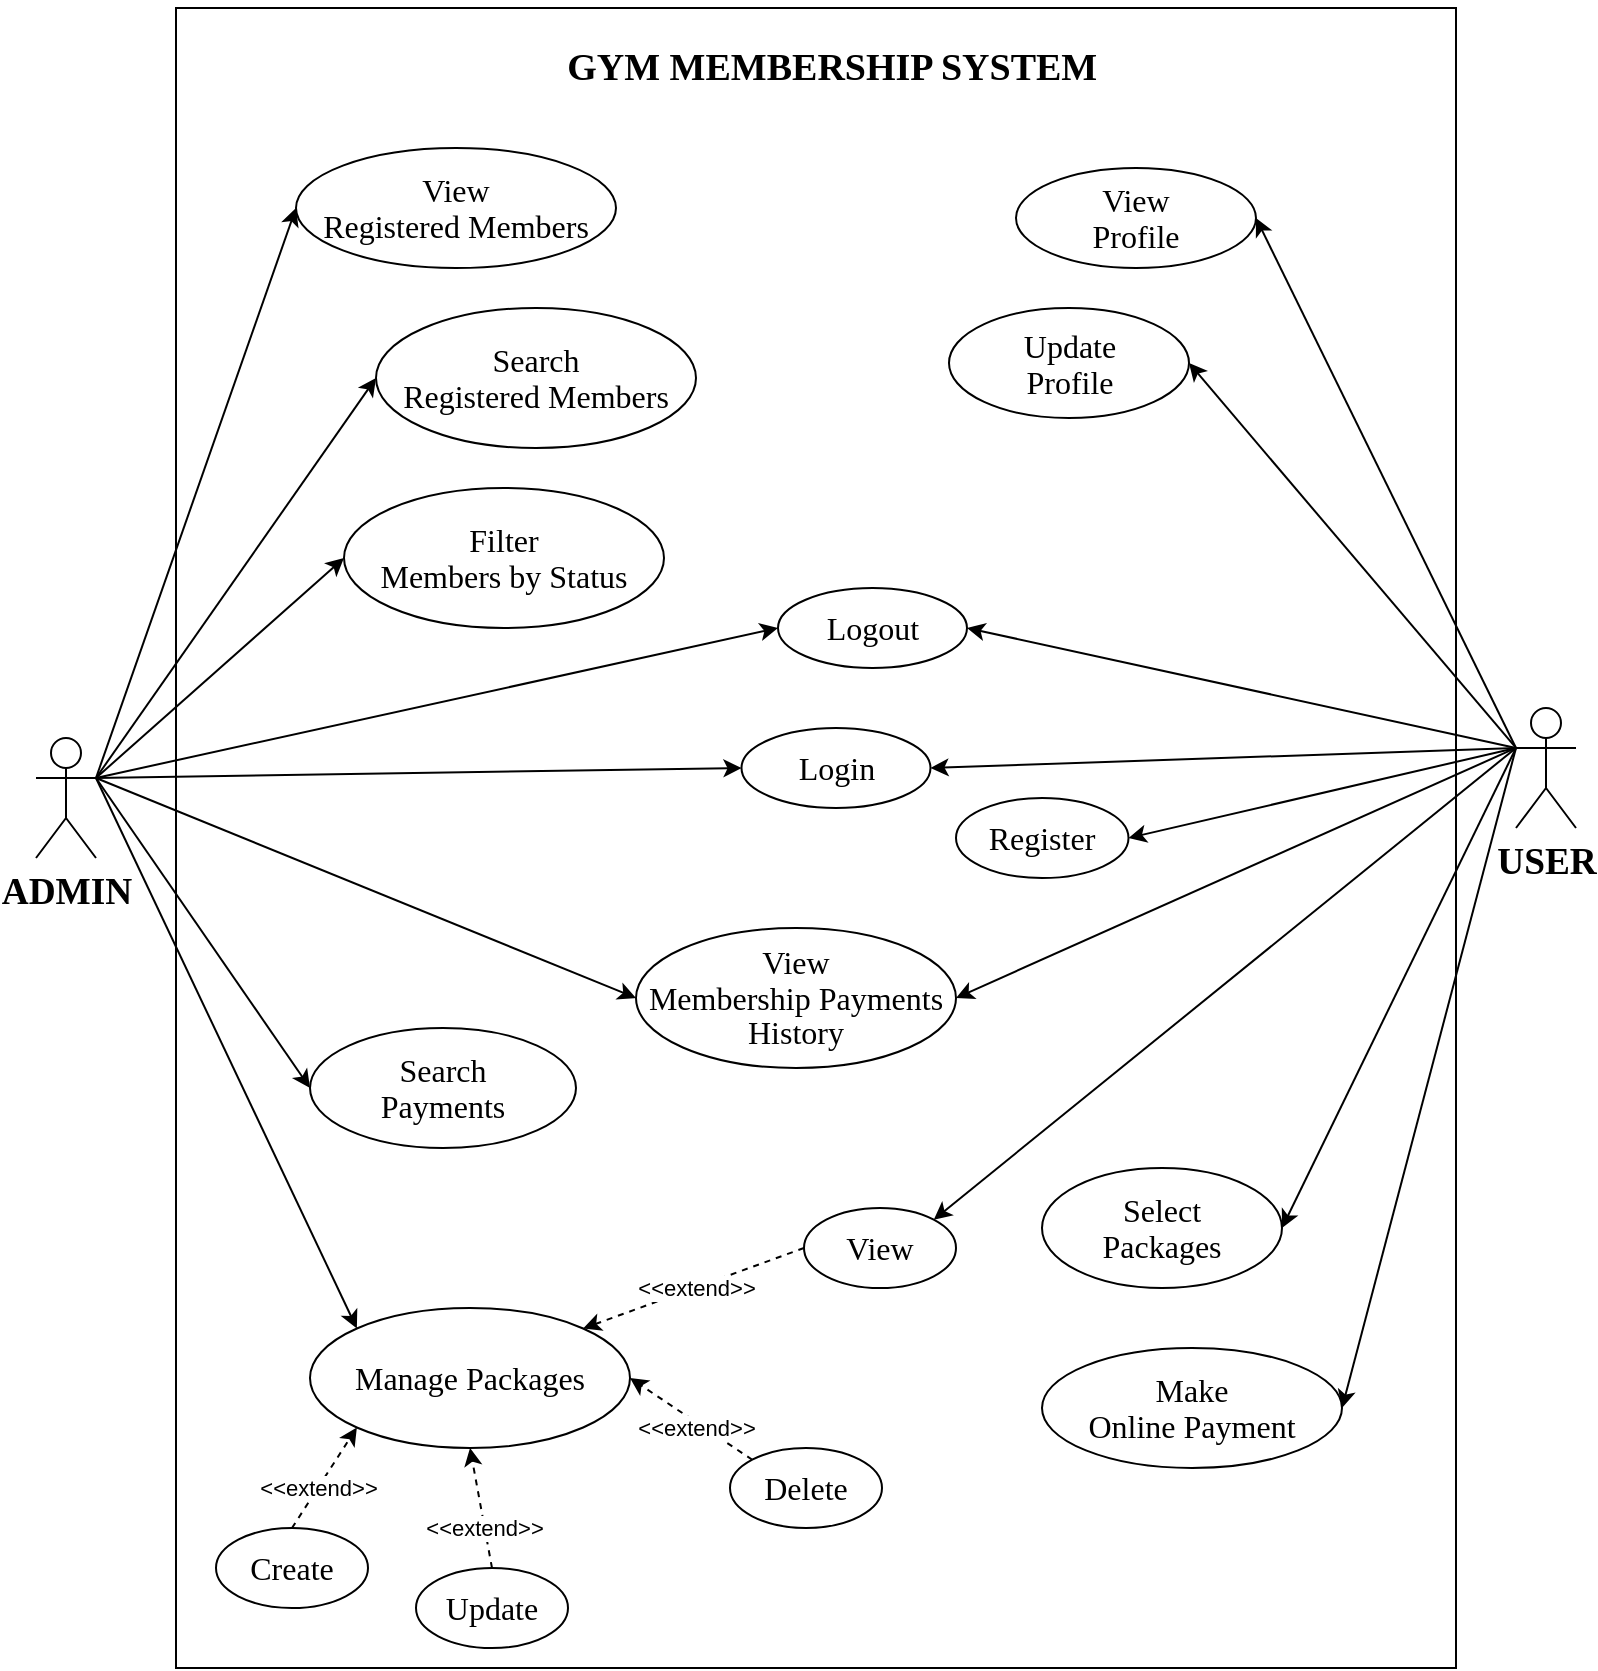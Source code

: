 <mxfile version="26.0.3">
  <diagram name="Page-1" id="WUV_ZsC1eS5K8Xt4fuE0">
    <mxGraphModel dx="1235" dy="614" grid="1" gridSize="10" guides="1" tooltips="1" connect="1" arrows="1" fold="1" page="1" pageScale="1" pageWidth="827" pageHeight="1169" math="0" shadow="0">
      <root>
        <mxCell id="0" />
        <mxCell id="1" parent="0" />
        <mxCell id="SNH2f2xpEU-yPtKC5s-B-1" value="" style="rounded=0;whiteSpace=wrap;html=1;" parent="1" vertex="1">
          <mxGeometry x="99" y="80" width="640" height="830" as="geometry" />
        </mxCell>
        <mxCell id="-4zsbm9rgC0uZidjSeQ5-17" style="rounded=0;orthogonalLoop=1;jettySize=auto;html=1;exitX=1;exitY=0.333;exitDx=0;exitDy=0;exitPerimeter=0;entryX=0;entryY=0.5;entryDx=0;entryDy=0;" edge="1" parent="1" source="SNH2f2xpEU-yPtKC5s-B-2" target="-4zsbm9rgC0uZidjSeQ5-1">
          <mxGeometry relative="1" as="geometry" />
        </mxCell>
        <mxCell id="-4zsbm9rgC0uZidjSeQ5-18" style="rounded=0;orthogonalLoop=1;jettySize=auto;html=1;exitX=1;exitY=0.333;exitDx=0;exitDy=0;exitPerimeter=0;entryX=0;entryY=0.5;entryDx=0;entryDy=0;" edge="1" parent="1" source="SNH2f2xpEU-yPtKC5s-B-2" target="-4zsbm9rgC0uZidjSeQ5-2">
          <mxGeometry relative="1" as="geometry" />
        </mxCell>
        <mxCell id="-4zsbm9rgC0uZidjSeQ5-19" style="rounded=0;orthogonalLoop=1;jettySize=auto;html=1;exitX=1;exitY=0.333;exitDx=0;exitDy=0;exitPerimeter=0;entryX=0;entryY=0.5;entryDx=0;entryDy=0;" edge="1" parent="1" source="SNH2f2xpEU-yPtKC5s-B-2" target="-4zsbm9rgC0uZidjSeQ5-3">
          <mxGeometry relative="1" as="geometry" />
        </mxCell>
        <mxCell id="-4zsbm9rgC0uZidjSeQ5-20" style="rounded=0;orthogonalLoop=1;jettySize=auto;html=1;exitX=1;exitY=0.333;exitDx=0;exitDy=0;exitPerimeter=0;entryX=0;entryY=0.5;entryDx=0;entryDy=0;" edge="1" parent="1" source="SNH2f2xpEU-yPtKC5s-B-2" target="-4zsbm9rgC0uZidjSeQ5-4">
          <mxGeometry relative="1" as="geometry" />
        </mxCell>
        <mxCell id="-4zsbm9rgC0uZidjSeQ5-21" style="rounded=0;orthogonalLoop=1;jettySize=auto;html=1;exitX=1;exitY=0.333;exitDx=0;exitDy=0;exitPerimeter=0;entryX=0;entryY=0.5;entryDx=0;entryDy=0;" edge="1" parent="1" source="SNH2f2xpEU-yPtKC5s-B-2" target="-4zsbm9rgC0uZidjSeQ5-5">
          <mxGeometry relative="1" as="geometry" />
        </mxCell>
        <mxCell id="-4zsbm9rgC0uZidjSeQ5-22" style="rounded=0;orthogonalLoop=1;jettySize=auto;html=1;entryX=0;entryY=0;entryDx=0;entryDy=0;exitX=1;exitY=0.333;exitDx=0;exitDy=0;exitPerimeter=0;" edge="1" parent="1" source="SNH2f2xpEU-yPtKC5s-B-2" target="-4zsbm9rgC0uZidjSeQ5-6">
          <mxGeometry relative="1" as="geometry" />
        </mxCell>
        <mxCell id="-4zsbm9rgC0uZidjSeQ5-23" style="rounded=0;orthogonalLoop=1;jettySize=auto;html=1;exitX=1;exitY=0.333;exitDx=0;exitDy=0;exitPerimeter=0;entryX=0;entryY=0.5;entryDx=0;entryDy=0;" edge="1" parent="1" source="SNH2f2xpEU-yPtKC5s-B-2" target="-4zsbm9rgC0uZidjSeQ5-8">
          <mxGeometry relative="1" as="geometry" />
        </mxCell>
        <mxCell id="-4zsbm9rgC0uZidjSeQ5-42" style="rounded=0;orthogonalLoop=1;jettySize=auto;html=1;exitX=1;exitY=0.333;exitDx=0;exitDy=0;exitPerimeter=0;entryX=0;entryY=0.5;entryDx=0;entryDy=0;" edge="1" parent="1" source="SNH2f2xpEU-yPtKC5s-B-2" target="-4zsbm9rgC0uZidjSeQ5-40">
          <mxGeometry relative="1" as="geometry" />
        </mxCell>
        <mxCell id="SNH2f2xpEU-yPtKC5s-B-2" value="&lt;b&gt;&lt;span style=&quot;font-size: 14pt; line-height: 107%; font-family: &amp;quot;Times New Roman&amp;quot;, serif;&quot;&gt;ADMIN&lt;/span&gt;&lt;/b&gt;" style="shape=umlActor;verticalLabelPosition=bottom;verticalAlign=top;html=1;outlineConnect=0;" parent="1" vertex="1">
          <mxGeometry x="29" y="445" width="30" height="60" as="geometry" />
        </mxCell>
        <mxCell id="-4zsbm9rgC0uZidjSeQ5-24" style="rounded=0;orthogonalLoop=1;jettySize=auto;html=1;exitX=0;exitY=0.333;exitDx=0;exitDy=0;exitPerimeter=0;entryX=1;entryY=0.5;entryDx=0;entryDy=0;" edge="1" parent="1" source="SNH2f2xpEU-yPtKC5s-B-3" target="-4zsbm9rgC0uZidjSeQ5-7">
          <mxGeometry relative="1" as="geometry" />
        </mxCell>
        <mxCell id="-4zsbm9rgC0uZidjSeQ5-25" style="rounded=0;orthogonalLoop=1;jettySize=auto;html=1;exitX=0;exitY=0.333;exitDx=0;exitDy=0;exitPerimeter=0;entryX=1;entryY=0.5;entryDx=0;entryDy=0;" edge="1" parent="1" source="SNH2f2xpEU-yPtKC5s-B-3" target="-4zsbm9rgC0uZidjSeQ5-9">
          <mxGeometry relative="1" as="geometry" />
        </mxCell>
        <mxCell id="-4zsbm9rgC0uZidjSeQ5-26" style="rounded=0;orthogonalLoop=1;jettySize=auto;html=1;exitX=0;exitY=0.333;exitDx=0;exitDy=0;exitPerimeter=0;entryX=1;entryY=0;entryDx=0;entryDy=0;" edge="1" parent="1" source="SNH2f2xpEU-yPtKC5s-B-3" target="-4zsbm9rgC0uZidjSeQ5-32">
          <mxGeometry relative="1" as="geometry">
            <mxPoint x="629.0" y="615" as="targetPoint" />
          </mxGeometry>
        </mxCell>
        <mxCell id="-4zsbm9rgC0uZidjSeQ5-27" style="rounded=0;orthogonalLoop=1;jettySize=auto;html=1;exitX=0;exitY=0.333;exitDx=0;exitDy=0;exitPerimeter=0;entryX=1;entryY=0.5;entryDx=0;entryDy=0;" edge="1" parent="1" source="SNH2f2xpEU-yPtKC5s-B-3" target="-4zsbm9rgC0uZidjSeQ5-11">
          <mxGeometry relative="1" as="geometry" />
        </mxCell>
        <mxCell id="-4zsbm9rgC0uZidjSeQ5-28" style="rounded=0;orthogonalLoop=1;jettySize=auto;html=1;exitX=0;exitY=0.333;exitDx=0;exitDy=0;exitPerimeter=0;entryX=1;entryY=0.5;entryDx=0;entryDy=0;" edge="1" parent="1" source="SNH2f2xpEU-yPtKC5s-B-3" target="-4zsbm9rgC0uZidjSeQ5-12">
          <mxGeometry relative="1" as="geometry" />
        </mxCell>
        <mxCell id="-4zsbm9rgC0uZidjSeQ5-29" style="rounded=0;orthogonalLoop=1;jettySize=auto;html=1;exitX=0;exitY=0.333;exitDx=0;exitDy=0;exitPerimeter=0;entryX=1;entryY=0.5;entryDx=0;entryDy=0;" edge="1" parent="1" source="SNH2f2xpEU-yPtKC5s-B-3" target="-4zsbm9rgC0uZidjSeQ5-4">
          <mxGeometry relative="1" as="geometry" />
        </mxCell>
        <mxCell id="-4zsbm9rgC0uZidjSeQ5-34" style="rounded=0;orthogonalLoop=1;jettySize=auto;html=1;exitX=0;exitY=0.333;exitDx=0;exitDy=0;exitPerimeter=0;entryX=1;entryY=0.5;entryDx=0;entryDy=0;" edge="1" parent="1" source="SNH2f2xpEU-yPtKC5s-B-3" target="-4zsbm9rgC0uZidjSeQ5-8">
          <mxGeometry relative="1" as="geometry" />
        </mxCell>
        <mxCell id="-4zsbm9rgC0uZidjSeQ5-35" style="rounded=0;orthogonalLoop=1;jettySize=auto;html=1;exitX=0;exitY=0.333;exitDx=0;exitDy=0;exitPerimeter=0;entryX=1;entryY=0.5;entryDx=0;entryDy=0;" edge="1" parent="1" source="SNH2f2xpEU-yPtKC5s-B-3" target="SNH2f2xpEU-yPtKC5s-B-6">
          <mxGeometry relative="1" as="geometry" />
        </mxCell>
        <mxCell id="-4zsbm9rgC0uZidjSeQ5-41" style="rounded=0;orthogonalLoop=1;jettySize=auto;html=1;exitX=0;exitY=0.333;exitDx=0;exitDy=0;exitPerimeter=0;entryX=1;entryY=0.5;entryDx=0;entryDy=0;" edge="1" parent="1" source="SNH2f2xpEU-yPtKC5s-B-3" target="-4zsbm9rgC0uZidjSeQ5-40">
          <mxGeometry relative="1" as="geometry" />
        </mxCell>
        <mxCell id="SNH2f2xpEU-yPtKC5s-B-3" value="&lt;b&gt;&lt;span style=&quot;font-size: 14pt; line-height: 107%; font-family: &amp;quot;Times New Roman&amp;quot;, serif;&quot;&gt;USER&lt;/span&gt;&lt;/b&gt;" style="shape=umlActor;verticalLabelPosition=bottom;verticalAlign=top;html=1;outlineConnect=0;" parent="1" vertex="1">
          <mxGeometry x="769" y="430" width="30" height="60" as="geometry" />
        </mxCell>
        <mxCell id="SNH2f2xpEU-yPtKC5s-B-5" value="&lt;p class=&quot;MsoNormal&quot; align=&quot;center&quot; style=&quot;margin-bottom: 0cm; line-height: 150%;&quot;&gt;&lt;b&gt;&lt;span style=&quot;line-height: 150%; font-family: &amp;quot;Times New Roman&amp;quot;, serif;&quot;&gt;GYM MEMBERSHIP SYSTEM&amp;nbsp;&lt;/span&gt;&lt;/b&gt;&lt;/p&gt;" style="text;html=1;align=center;verticalAlign=middle;whiteSpace=wrap;rounded=0;fontStyle=1;fontSize=19;" parent="1" vertex="1">
          <mxGeometry x="252.5" y="80" width="353" height="40" as="geometry" />
        </mxCell>
        <mxCell id="SNH2f2xpEU-yPtKC5s-B-6" value="&lt;span style=&quot;font-size: 12pt; line-height: 107%; font-family: &amp;quot;Times New Roman&amp;quot;, serif;&quot;&gt;Register&lt;/span&gt;" style="ellipse;whiteSpace=wrap;html=1;" parent="1" vertex="1">
          <mxGeometry x="489" y="475" width="86.25" height="40" as="geometry" />
        </mxCell>
        <mxCell id="-4zsbm9rgC0uZidjSeQ5-1" value="&lt;span style=&quot;font-size: 12pt; line-height: 107%; font-family: &amp;quot;Times New Roman&amp;quot;, serif;&quot;&gt;View&lt;br/&gt;Registered Members&lt;/span&gt;" style="ellipse;whiteSpace=wrap;html=1;" vertex="1" parent="1">
          <mxGeometry x="159" y="150" width="160" height="60" as="geometry" />
        </mxCell>
        <mxCell id="-4zsbm9rgC0uZidjSeQ5-2" value="&lt;span style=&quot;font-size: 12pt; line-height: 107%; font-family: &amp;quot;Times New Roman&amp;quot;, serif;&quot;&gt;Search&lt;br/&gt;Registered Members&lt;/span&gt;" style="ellipse;whiteSpace=wrap;html=1;" vertex="1" parent="1">
          <mxGeometry x="199" y="230" width="160" height="70" as="geometry" />
        </mxCell>
        <mxCell id="-4zsbm9rgC0uZidjSeQ5-3" value="&lt;span style=&quot;font-size: 12pt; line-height: 107%; font-family: &amp;quot;Times New Roman&amp;quot;, serif;&quot;&gt;Filter&lt;br/&gt;Members by Status&lt;/span&gt;" style="ellipse;whiteSpace=wrap;html=1;" vertex="1" parent="1">
          <mxGeometry x="183" y="320" width="160" height="70" as="geometry" />
        </mxCell>
        <mxCell id="-4zsbm9rgC0uZidjSeQ5-4" value="&lt;span style=&quot;font-size: 12pt; line-height: 107%; font-family: &amp;quot;Times New Roman&amp;quot;, serif;&quot;&gt;View&lt;br&gt;Membership Payments History&lt;/span&gt;" style="ellipse;whiteSpace=wrap;html=1;" vertex="1" parent="1">
          <mxGeometry x="329" y="540" width="160" height="70" as="geometry" />
        </mxCell>
        <mxCell id="-4zsbm9rgC0uZidjSeQ5-5" value="&lt;span style=&quot;font-size: 12pt; line-height: 107%; font-family: &amp;quot;Times New Roman&amp;quot;, serif;&quot;&gt;Search&lt;br/&gt;Payments&lt;/span&gt;" style="ellipse;whiteSpace=wrap;html=1;" vertex="1" parent="1">
          <mxGeometry x="166" y="590" width="133" height="60" as="geometry" />
        </mxCell>
        <mxCell id="-4zsbm9rgC0uZidjSeQ5-6" value="&lt;font face=&quot;Times New Roman, serif&quot;&gt;&lt;span style=&quot;font-size: 16px;&quot;&gt;Manage Packages&lt;/span&gt;&lt;/font&gt;" style="ellipse;whiteSpace=wrap;html=1;" vertex="1" parent="1">
          <mxGeometry x="166" y="730" width="160" height="70" as="geometry" />
        </mxCell>
        <mxCell id="-4zsbm9rgC0uZidjSeQ5-7" value="&lt;span style=&quot;font-size: 12pt; line-height: 107%; font-family: &amp;quot;Times New Roman&amp;quot;, serif;&quot;&gt;View&lt;br/&gt;Profile&lt;/span&gt;" style="ellipse;whiteSpace=wrap;html=1;" vertex="1" parent="1">
          <mxGeometry x="519" y="160" width="120" height="50" as="geometry" />
        </mxCell>
        <mxCell id="-4zsbm9rgC0uZidjSeQ5-8" value="&lt;span style=&quot;font-size: 12pt; line-height: 107%; font-family: &amp;quot;Times New Roman&amp;quot;, serif;&quot;&gt;Login&lt;/span&gt;" style="ellipse;whiteSpace=wrap;html=1;" vertex="1" parent="1">
          <mxGeometry x="381.75" y="440" width="94.5" height="40" as="geometry" />
        </mxCell>
        <mxCell id="-4zsbm9rgC0uZidjSeQ5-9" value="&lt;span style=&quot;font-size: 12pt; line-height: 107%; font-family: &amp;quot;Times New Roman&amp;quot;, serif;&quot;&gt;Update&lt;br/&gt;Profile&lt;/span&gt;" style="ellipse;whiteSpace=wrap;html=1;" vertex="1" parent="1">
          <mxGeometry x="485.5" y="230" width="120" height="55" as="geometry" />
        </mxCell>
        <mxCell id="-4zsbm9rgC0uZidjSeQ5-11" value="&lt;span style=&quot;font-size: 12pt; line-height: 107%; font-family: &amp;quot;Times New Roman&amp;quot;, serif;&quot;&gt;Select&lt;br/&gt;Packages&lt;/span&gt;" style="ellipse;whiteSpace=wrap;html=1;" vertex="1" parent="1">
          <mxGeometry x="532" y="660" width="120" height="60" as="geometry" />
        </mxCell>
        <mxCell id="-4zsbm9rgC0uZidjSeQ5-12" value="&lt;span style=&quot;font-size: 12pt; line-height: 107%; font-family: &amp;quot;Times New Roman&amp;quot;, serif;&quot;&gt;Make&lt;br/&gt;Online Payment&lt;/span&gt;" style="ellipse;whiteSpace=wrap;html=1;" vertex="1" parent="1">
          <mxGeometry x="532" y="750" width="150" height="60" as="geometry" />
        </mxCell>
        <mxCell id="-4zsbm9rgC0uZidjSeQ5-36" style="rounded=0;orthogonalLoop=1;jettySize=auto;html=1;exitX=0.5;exitY=0;exitDx=0;exitDy=0;entryX=0;entryY=1;entryDx=0;entryDy=0;dashed=1;" edge="1" parent="1" source="-4zsbm9rgC0uZidjSeQ5-30" target="-4zsbm9rgC0uZidjSeQ5-6">
          <mxGeometry relative="1" as="geometry" />
        </mxCell>
        <mxCell id="-4zsbm9rgC0uZidjSeQ5-30" value="&lt;span style=&quot;font-size: 12pt; line-height: 107%; font-family: &amp;quot;Times New Roman&amp;quot;, serif;&quot;&gt;Create&lt;/span&gt;" style="ellipse;whiteSpace=wrap;html=1;" vertex="1" parent="1">
          <mxGeometry x="119" y="840" width="76" height="40" as="geometry" />
        </mxCell>
        <mxCell id="-4zsbm9rgC0uZidjSeQ5-37" style="rounded=0;orthogonalLoop=1;jettySize=auto;html=1;exitX=0.5;exitY=0;exitDx=0;exitDy=0;entryX=0.5;entryY=1;entryDx=0;entryDy=0;dashed=1;" edge="1" parent="1" source="-4zsbm9rgC0uZidjSeQ5-31" target="-4zsbm9rgC0uZidjSeQ5-6">
          <mxGeometry relative="1" as="geometry" />
        </mxCell>
        <mxCell id="-4zsbm9rgC0uZidjSeQ5-31" value="&lt;font face=&quot;Times New Roman, serif&quot;&gt;&lt;span style=&quot;font-size: 16px;&quot;&gt;Update&lt;/span&gt;&lt;/font&gt;" style="ellipse;whiteSpace=wrap;html=1;" vertex="1" parent="1">
          <mxGeometry x="219" y="860" width="76" height="40" as="geometry" />
        </mxCell>
        <mxCell id="-4zsbm9rgC0uZidjSeQ5-38" style="rounded=0;orthogonalLoop=1;jettySize=auto;html=1;exitX=0;exitY=0.5;exitDx=0;exitDy=0;entryX=1;entryY=0;entryDx=0;entryDy=0;dashed=1;" edge="1" parent="1" source="-4zsbm9rgC0uZidjSeQ5-32" target="-4zsbm9rgC0uZidjSeQ5-6">
          <mxGeometry relative="1" as="geometry">
            <Array as="points" />
          </mxGeometry>
        </mxCell>
        <mxCell id="-4zsbm9rgC0uZidjSeQ5-43" value="&amp;lt;&amp;lt;extend&amp;gt;&amp;gt;" style="edgeLabel;html=1;align=center;verticalAlign=middle;resizable=0;points=[];" vertex="1" connectable="0" parent="-4zsbm9rgC0uZidjSeQ5-38">
          <mxGeometry x="-0.149" y="-1" relative="1" as="geometry">
            <mxPoint x="-7" y="4" as="offset" />
          </mxGeometry>
        </mxCell>
        <mxCell id="-4zsbm9rgC0uZidjSeQ5-32" value="&lt;font face=&quot;Times New Roman, serif&quot;&gt;&lt;span style=&quot;font-size: 16px;&quot;&gt;View&lt;/span&gt;&lt;/font&gt;" style="ellipse;whiteSpace=wrap;html=1;" vertex="1" parent="1">
          <mxGeometry x="413" y="680" width="76" height="40" as="geometry" />
        </mxCell>
        <mxCell id="-4zsbm9rgC0uZidjSeQ5-39" style="rounded=0;orthogonalLoop=1;jettySize=auto;html=1;exitX=0;exitY=0;exitDx=0;exitDy=0;entryX=1;entryY=0.5;entryDx=0;entryDy=0;dashed=1;" edge="1" parent="1" source="-4zsbm9rgC0uZidjSeQ5-33" target="-4zsbm9rgC0uZidjSeQ5-6">
          <mxGeometry relative="1" as="geometry" />
        </mxCell>
        <mxCell id="-4zsbm9rgC0uZidjSeQ5-44" value="&amp;lt;&amp;lt;extend&amp;gt;&amp;gt;" style="edgeLabel;html=1;align=center;verticalAlign=middle;resizable=0;points=[];" vertex="1" connectable="0" parent="-4zsbm9rgC0uZidjSeQ5-39">
          <mxGeometry x="-0.018" y="1" relative="1" as="geometry">
            <mxPoint x="2" y="3" as="offset" />
          </mxGeometry>
        </mxCell>
        <mxCell id="-4zsbm9rgC0uZidjSeQ5-33" value="&lt;font face=&quot;Times New Roman, serif&quot;&gt;&lt;span style=&quot;font-size: 16px;&quot;&gt;Delete&lt;/span&gt;&lt;/font&gt;" style="ellipse;whiteSpace=wrap;html=1;" vertex="1" parent="1">
          <mxGeometry x="376" y="800" width="76" height="40" as="geometry" />
        </mxCell>
        <mxCell id="-4zsbm9rgC0uZidjSeQ5-40" value="&lt;span style=&quot;font-size: 12pt; line-height: 107%; font-family: &amp;quot;Times New Roman&amp;quot;, serif;&quot;&gt;Logout&lt;/span&gt;" style="ellipse;whiteSpace=wrap;html=1;" vertex="1" parent="1">
          <mxGeometry x="400" y="370" width="94.5" height="40" as="geometry" />
        </mxCell>
        <mxCell id="-4zsbm9rgC0uZidjSeQ5-45" value="&amp;lt;&amp;lt;extend&amp;gt;&amp;gt;" style="edgeLabel;html=1;align=center;verticalAlign=middle;resizable=0;points=[];" vertex="1" connectable="0" parent="1">
          <mxGeometry x="252.498" y="840.002" as="geometry" />
        </mxCell>
        <mxCell id="-4zsbm9rgC0uZidjSeQ5-46" value="&amp;lt;&amp;lt;extend&amp;gt;&amp;gt;" style="edgeLabel;html=1;align=center;verticalAlign=middle;resizable=0;points=[];" vertex="1" connectable="0" parent="1">
          <mxGeometry x="169.998" y="820.002" as="geometry" />
        </mxCell>
      </root>
    </mxGraphModel>
  </diagram>
</mxfile>
